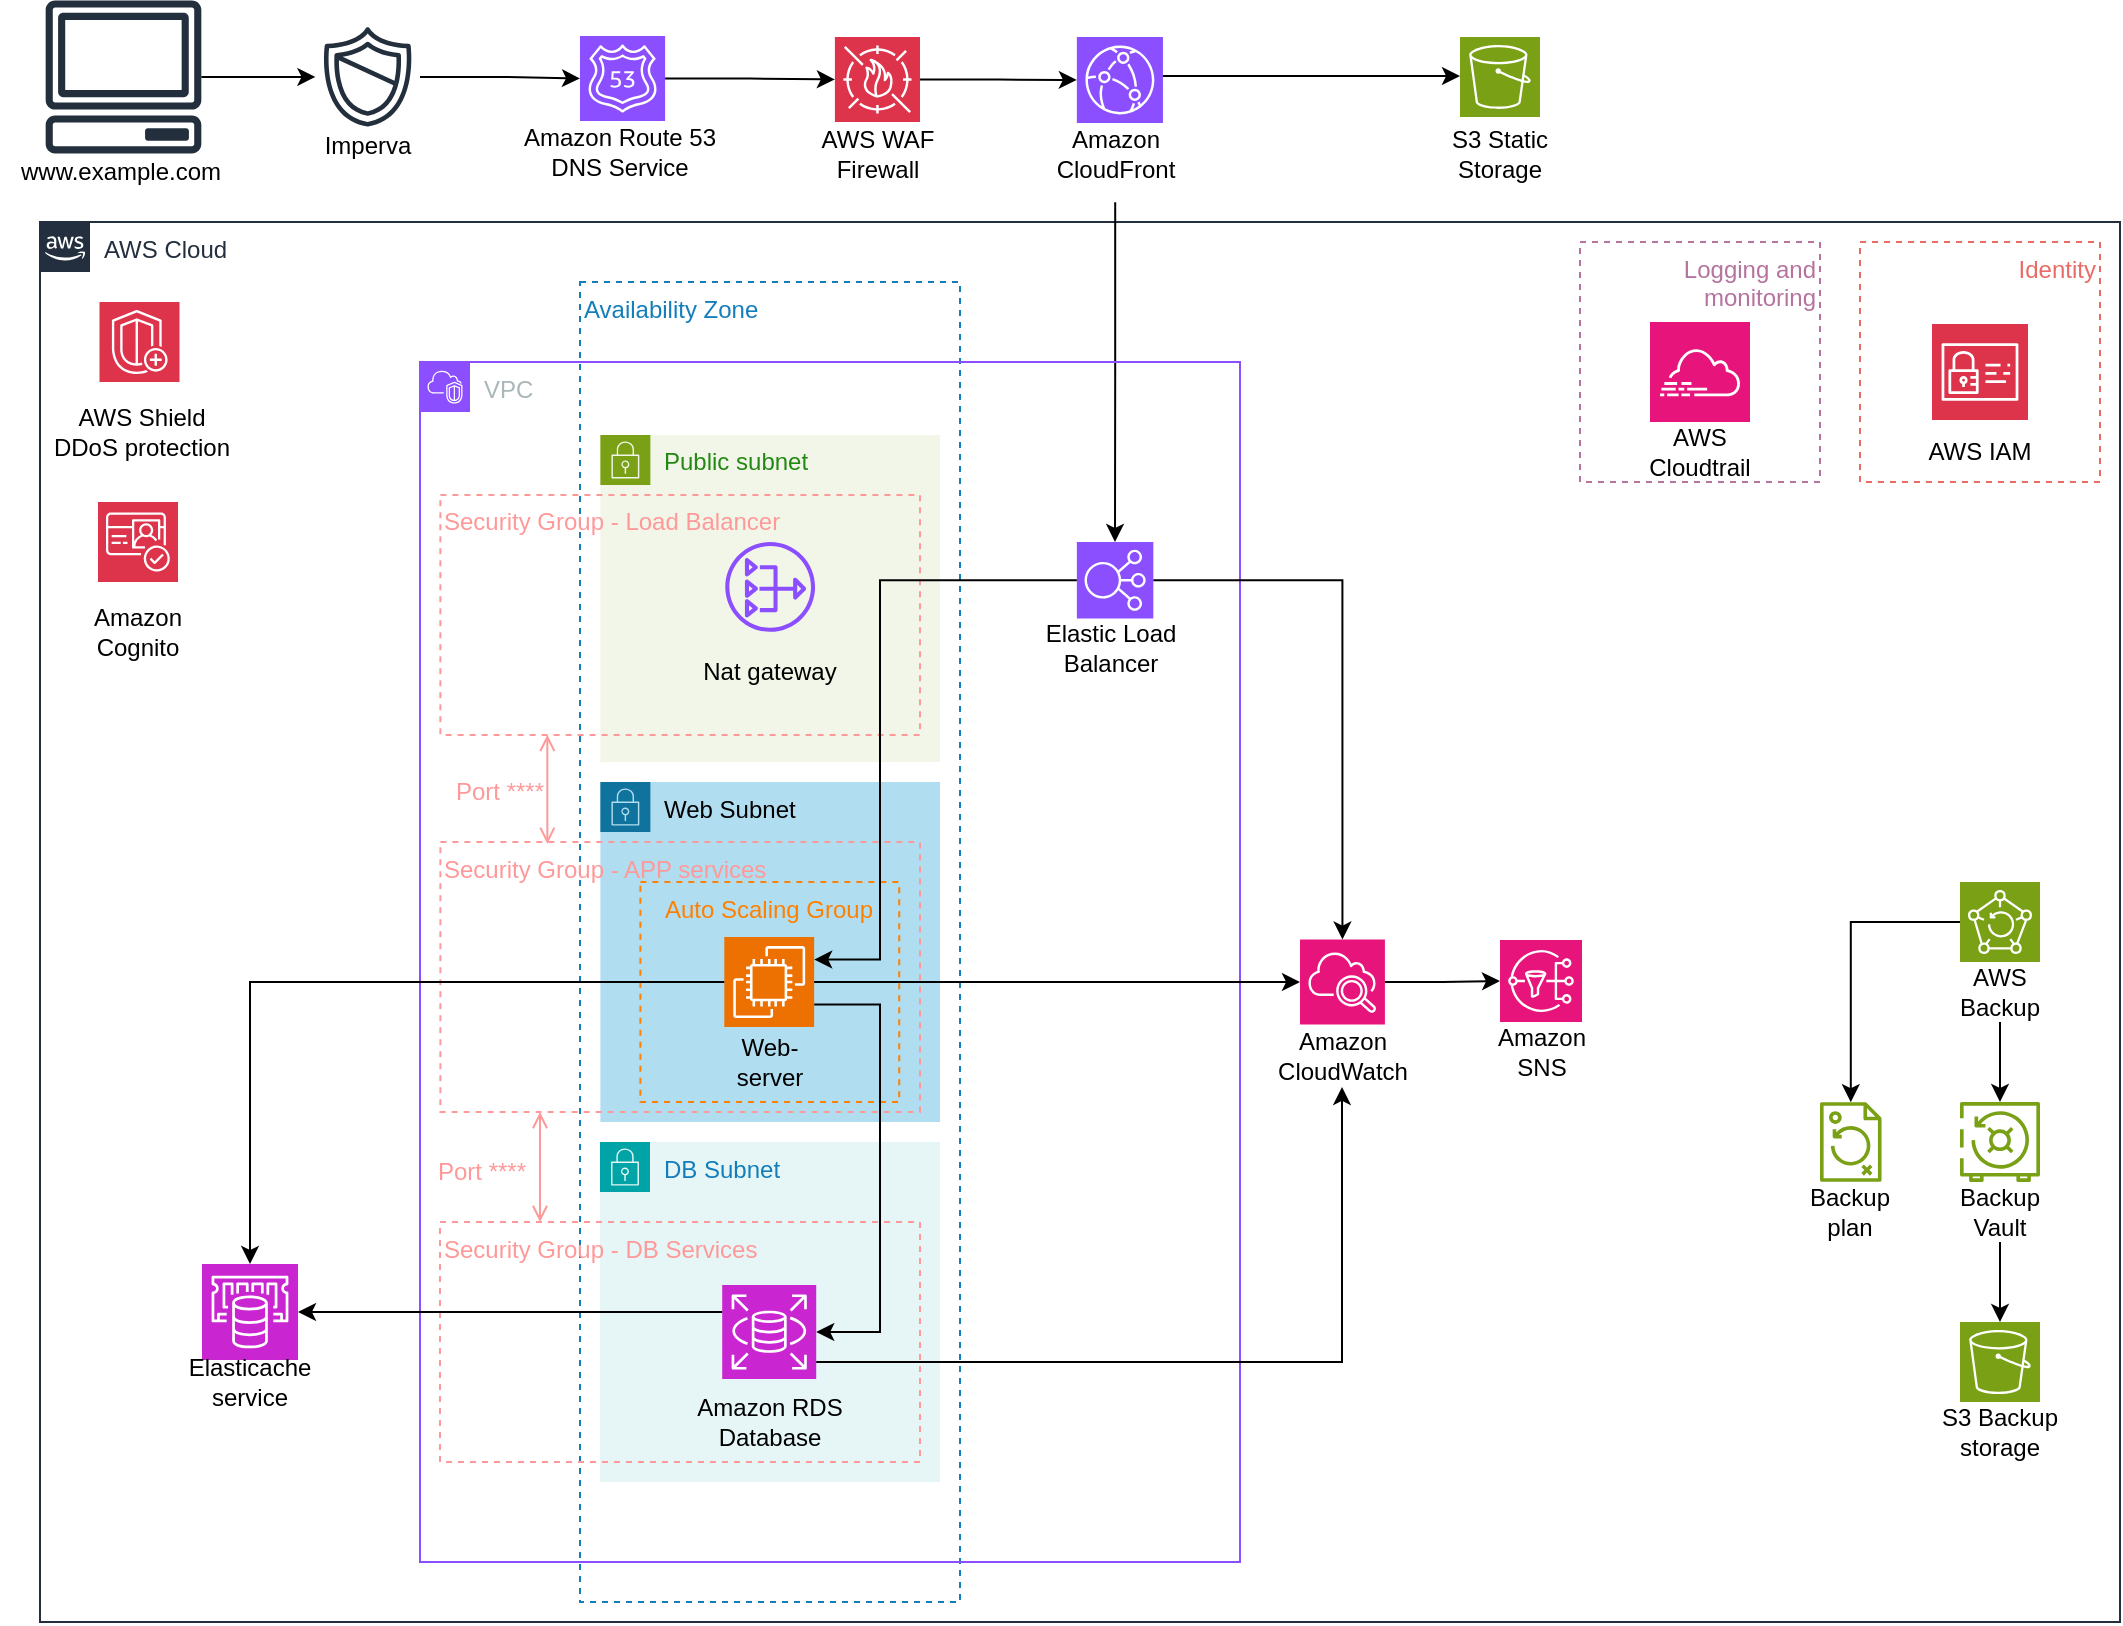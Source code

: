 <mxfile version="24.7.6">
  <diagram id="Ht1M8jgEwFfnCIfOTk4-" name="Page-1">
    <mxGraphModel dx="1207" dy="718" grid="1" gridSize="10" guides="1" tooltips="1" connect="1" arrows="1" fold="1" page="1" pageScale="1" pageWidth="1169" pageHeight="827" math="0" shadow="0">
      <root>
        <mxCell id="0" />
        <mxCell id="1" parent="0" />
        <mxCell id="hU0i-UHhHBunBTIwxAAJ-88" value="Availability Zone" style="fillColor=none;strokeColor=#147EBA;dashed=1;verticalAlign=top;fontStyle=0;fontColor=#147EBA;whiteSpace=wrap;html=1;align=left;" parent="1" vertex="1">
          <mxGeometry x="310" y="150" width="190" height="660" as="geometry" />
        </mxCell>
        <mxCell id="hU0i-UHhHBunBTIwxAAJ-99" value="DB Subnet" style="points=[[0,0],[0.25,0],[0.5,0],[0.75,0],[1,0],[1,0.25],[1,0.5],[1,0.75],[1,1],[0.75,1],[0.5,1],[0.25,1],[0,1],[0,0.75],[0,0.5],[0,0.25]];outlineConnect=0;gradientColor=none;html=1;whiteSpace=wrap;fontSize=12;fontStyle=0;container=1;pointerEvents=0;collapsible=0;recursiveResize=0;shape=mxgraph.aws4.group;grIcon=mxgraph.aws4.group_security_group;grStroke=0;strokeColor=#00A4A6;fillColor=#E6F6F7;verticalAlign=top;align=left;spacingLeft=30;fontColor=#147EBA;dashed=0;" parent="1" vertex="1">
          <mxGeometry x="320" y="580" width="170" height="170" as="geometry" />
        </mxCell>
        <mxCell id="hU0i-UHhHBunBTIwxAAJ-135" value="&lt;font color=&quot;#ff9999&quot;&gt;Security Group - DB Services&lt;/font&gt;" style="fillColor=none;strokeColor=#FF9999;dashed=1;verticalAlign=top;fontStyle=0;fontColor=#5A6C86;whiteSpace=wrap;html=1;align=left;" parent="hU0i-UHhHBunBTIwxAAJ-99" vertex="1">
          <mxGeometry x="-80" y="40" width="240" height="120" as="geometry" />
        </mxCell>
        <mxCell id="hU0i-UHhHBunBTIwxAAJ-100" value="" style="sketch=0;points=[[0,0,0],[0.25,0,0],[0.5,0,0],[0.75,0,0],[1,0,0],[0,1,0],[0.25,1,0],[0.5,1,0],[0.75,1,0],[1,1,0],[0,0.25,0],[0,0.5,0],[0,0.75,0],[1,0.25,0],[1,0.5,0],[1,0.75,0]];outlineConnect=0;fontColor=#232F3E;fillColor=#C925D1;strokeColor=#ffffff;dashed=0;verticalLabelPosition=bottom;verticalAlign=top;align=center;html=1;fontSize=12;fontStyle=0;aspect=fixed;shape=mxgraph.aws4.resourceIcon;resIcon=mxgraph.aws4.rds;" parent="hU0i-UHhHBunBTIwxAAJ-99" vertex="1">
          <mxGeometry x="61.11" y="71.5" width="47" height="47" as="geometry" />
        </mxCell>
        <mxCell id="hU0i-UHhHBunBTIwxAAJ-102" value="Amazon RDS Database" style="text;strokeColor=none;align=center;fillColor=none;html=1;verticalAlign=middle;whiteSpace=wrap;rounded=0;" parent="hU0i-UHhHBunBTIwxAAJ-99" vertex="1">
          <mxGeometry x="35.0" y="120" width="100" height="40" as="geometry" />
        </mxCell>
        <mxCell id="hU0i-UHhHBunBTIwxAAJ-21" value="Web Subnet" style="points=[[0,0],[0.25,0],[0.5,0],[0.75,0],[1,0],[1,0.25],[1,0.5],[1,0.75],[1,1],[0.75,1],[0.5,1],[0.25,1],[0,1],[0,0.75],[0,0.5],[0,0.25]];outlineConnect=0;html=1;whiteSpace=wrap;fontSize=12;fontStyle=0;container=1;pointerEvents=0;collapsible=0;recursiveResize=0;shape=mxgraph.aws4.group;grIcon=mxgraph.aws4.group_security_group;grStroke=0;strokeColor=#10739e;fillColor=#b1ddf0;verticalAlign=top;align=left;spacingLeft=30;dashed=0;" parent="1" vertex="1">
          <mxGeometry x="320.19" y="400" width="169.81" height="170" as="geometry" />
        </mxCell>
        <mxCell id="hU0i-UHhHBunBTIwxAAJ-133" value="&lt;font color=&quot;#ff9999&quot;&gt;Security Group - APP services&lt;/font&gt;" style="fillColor=none;strokeColor=#FF9999;dashed=1;verticalAlign=top;fontStyle=0;fontColor=#5A6C86;whiteSpace=wrap;html=1;align=left;" parent="hU0i-UHhHBunBTIwxAAJ-21" vertex="1">
          <mxGeometry x="-80" y="30" width="239.81" height="135" as="geometry" />
        </mxCell>
        <mxCell id="hU0i-UHhHBunBTIwxAAJ-132" value="&lt;font color=&quot;#ff8000&quot;&gt;Auto Scaling Group&lt;/font&gt;" style="fillColor=none;strokeColor=#FF8000;dashed=1;verticalAlign=top;fontStyle=0;fontColor=#5A6C86;whiteSpace=wrap;html=1;" parent="hU0i-UHhHBunBTIwxAAJ-21" vertex="1">
          <mxGeometry x="20" y="50" width="129.42" height="110" as="geometry" />
        </mxCell>
        <mxCell id="hU0i-UHhHBunBTIwxAAJ-14" value="Web-server" style="text;strokeColor=none;align=center;fillColor=none;html=1;verticalAlign=middle;whiteSpace=wrap;rounded=0;" parent="hU0i-UHhHBunBTIwxAAJ-21" vertex="1">
          <mxGeometry x="54.91" y="130" width="60" height="20" as="geometry" />
        </mxCell>
        <mxCell id="UEzPUAAOIrF-is8g5C7q-74" value="AWS Cloud" style="points=[[0,0],[0.25,0],[0.5,0],[0.75,0],[1,0],[1,0.25],[1,0.5],[1,0.75],[1,1],[0.75,1],[0.5,1],[0.25,1],[0,1],[0,0.75],[0,0.5],[0,0.25]];outlineConnect=0;gradientColor=none;html=1;whiteSpace=wrap;fontSize=12;fontStyle=0;shape=mxgraph.aws4.group;grIcon=mxgraph.aws4.group_aws_cloud_alt;strokeColor=#232F3E;fillColor=none;verticalAlign=top;align=left;spacingLeft=30;fontColor=#232F3E;dashed=0;labelBackgroundColor=#ffffff;container=0;pointerEvents=0;collapsible=0;recursiveResize=0;" parent="1" vertex="1">
          <mxGeometry x="40" y="120" width="1040" height="700" as="geometry" />
        </mxCell>
        <mxCell id="hU0i-UHhHBunBTIwxAAJ-33" value="" style="edgeStyle=orthogonalEdgeStyle;rounded=0;orthogonalLoop=1;jettySize=auto;html=1;" parent="1" source="hU0i-UHhHBunBTIwxAAJ-27" target="wq3n0bG52reypuoghg2r-1" edge="1">
          <mxGeometry relative="1" as="geometry" />
        </mxCell>
        <mxCell id="hU0i-UHhHBunBTIwxAAJ-27" value="" style="sketch=0;outlineConnect=0;fontColor=#232F3E;gradientColor=none;fillColor=#232F3D;strokeColor=none;dashed=0;verticalLabelPosition=bottom;verticalAlign=top;align=center;html=1;fontSize=12;fontStyle=0;aspect=fixed;pointerEvents=1;shape=mxgraph.aws4.client;" parent="1" vertex="1">
          <mxGeometry x="42.5" y="9.21" width="78.5" height="76.49" as="geometry" />
        </mxCell>
        <mxCell id="hU0i-UHhHBunBTIwxAAJ-28" value="www.example.com" style="text;strokeColor=none;align=center;fillColor=none;html=1;verticalAlign=middle;whiteSpace=wrap;rounded=0;" parent="1" vertex="1">
          <mxGeometry x="20" y="80.18" width="121" height="30" as="geometry" />
        </mxCell>
        <mxCell id="hU0i-UHhHBunBTIwxAAJ-32" value="" style="sketch=0;points=[[0,0,0],[0.25,0,0],[0.5,0,0],[0.75,0,0],[1,0,0],[0,1,0],[0.25,1,0],[0.5,1,0],[0.75,1,0],[1,1,0],[0,0.25,0],[0,0.5,0],[0,0.75,0],[1,0.25,0],[1,0.5,0],[1,0.75,0]];outlineConnect=0;fontColor=#232F3E;fillColor=#8C4FFF;strokeColor=#ffffff;dashed=0;verticalLabelPosition=bottom;verticalAlign=top;align=center;html=1;fontSize=12;fontStyle=0;aspect=fixed;shape=mxgraph.aws4.resourceIcon;resIcon=mxgraph.aws4.route_53;" parent="1" vertex="1">
          <mxGeometry x="310" y="26.97" width="42.55" height="42.55" as="geometry" />
        </mxCell>
        <mxCell id="hU0i-UHhHBunBTIwxAAJ-34" value="Amazon Route 53&lt;div&gt;DNS Service&lt;/div&gt;" style="text;strokeColor=none;align=center;fillColor=none;html=1;verticalAlign=middle;whiteSpace=wrap;rounded=0;" parent="1" vertex="1">
          <mxGeometry x="280" y="70" width="100" height="30" as="geometry" />
        </mxCell>
        <mxCell id="hU0i-UHhHBunBTIwxAAJ-50" value="" style="sketch=0;points=[[0,0,0],[0.25,0,0],[0.5,0,0],[0.75,0,0],[1,0,0],[0,1,0],[0.25,1,0],[0.5,1,0],[0.75,1,0],[1,1,0],[0,0.25,0],[0,0.5,0],[0,0.75,0],[1,0.25,0],[1,0.5,0],[1,0.75,0]];outlineConnect=0;fontColor=#232F3E;fillColor=#DD344C;strokeColor=#ffffff;dashed=0;verticalLabelPosition=bottom;verticalAlign=top;align=center;html=1;fontSize=12;fontStyle=0;aspect=fixed;shape=mxgraph.aws4.resourceIcon;resIcon=mxgraph.aws4.waf;" parent="1" vertex="1">
          <mxGeometry x="437.45" y="27.45" width="42.55" height="42.55" as="geometry" />
        </mxCell>
        <mxCell id="hU0i-UHhHBunBTIwxAAJ-51" value="" style="sketch=0;points=[[0,0,0],[0.25,0,0],[0.5,0,0],[0.75,0,0],[1,0,0],[0,1,0],[0.25,1,0],[0.5,1,0],[0.75,1,0],[1,1,0],[0,0.25,0],[0,0.5,0],[0,0.75,0],[1,0.25,0],[1,0.5,0],[1,0.75,0]];outlineConnect=0;fontColor=#232F3E;fillColor=#8C4FFF;strokeColor=#ffffff;dashed=0;verticalLabelPosition=bottom;verticalAlign=top;align=center;html=1;fontSize=12;fontStyle=0;aspect=fixed;shape=mxgraph.aws4.resourceIcon;resIcon=mxgraph.aws4.cloudfront;" parent="1" vertex="1">
          <mxGeometry x="558.43" y="27.45" width="43.05" height="43.05" as="geometry" />
        </mxCell>
        <mxCell id="hU0i-UHhHBunBTIwxAAJ-52" value="AWS WAF Firewall" style="text;strokeColor=none;align=center;fillColor=none;html=1;verticalAlign=middle;whiteSpace=wrap;rounded=0;" parent="1" vertex="1">
          <mxGeometry x="428.73" y="71" width="60" height="29" as="geometry" />
        </mxCell>
        <mxCell id="hU0i-UHhHBunBTIwxAAJ-97" style="edgeStyle=orthogonalEdgeStyle;rounded=0;orthogonalLoop=1;jettySize=auto;html=1;" parent="1" source="hU0i-UHhHBunBTIwxAAJ-57" target="hU0i-UHhHBunBTIwxAAJ-40" edge="1">
          <mxGeometry relative="1" as="geometry" />
        </mxCell>
        <mxCell id="hU0i-UHhHBunBTIwxAAJ-57" value="Amazon CloudFront" style="text;strokeColor=none;align=center;fillColor=none;html=1;verticalAlign=middle;whiteSpace=wrap;rounded=0;" parent="1" vertex="1">
          <mxGeometry x="537.55" y="60.83" width="80" height="49.35" as="geometry" />
        </mxCell>
        <mxCell id="hU0i-UHhHBunBTIwxAAJ-83" style="edgeStyle=orthogonalEdgeStyle;rounded=0;orthogonalLoop=1;jettySize=auto;html=1;entryX=0;entryY=0.5;entryDx=0;entryDy=0;entryPerimeter=0;" parent="1" source="hU0i-UHhHBunBTIwxAAJ-50" target="hU0i-UHhHBunBTIwxAAJ-51" edge="1">
          <mxGeometry relative="1" as="geometry" />
        </mxCell>
        <mxCell id="hU0i-UHhHBunBTIwxAAJ-36" value="" style="sketch=0;points=[[0,0,0],[0.25,0,0],[0.5,0,0],[0.75,0,0],[1,0,0],[0,1,0],[0.25,1,0],[0.5,1,0],[0.75,1,0],[1,1,0],[0,0.25,0],[0,0.5,0],[0,0.75,0],[1,0.25,0],[1,0.5,0],[1,0.75,0]];outlineConnect=0;fontColor=#232F3E;fillColor=#DD344C;strokeColor=#ffffff;dashed=0;verticalLabelPosition=bottom;verticalAlign=top;align=center;html=1;fontSize=12;fontStyle=0;aspect=fixed;shape=mxgraph.aws4.resourceIcon;resIcon=mxgraph.aws4.shield;" parent="1" vertex="1">
          <mxGeometry x="69.75" y="160" width="40" height="40" as="geometry" />
        </mxCell>
        <mxCell id="hU0i-UHhHBunBTIwxAAJ-37" value="AWS Shield&lt;div&gt;DDoS protection&lt;/div&gt;" style="text;strokeColor=none;align=center;fillColor=none;html=1;verticalAlign=middle;whiteSpace=wrap;rounded=0;" parent="1" vertex="1">
          <mxGeometry x="40" y="210" width="102" height="30" as="geometry" />
        </mxCell>
        <mxCell id="hU0i-UHhHBunBTIwxAAJ-76" value="" style="sketch=0;points=[[0,0,0],[0.25,0,0],[0.5,0,0],[0.75,0,0],[1,0,0],[0,1,0],[0.25,1,0],[0.5,1,0],[0.75,1,0],[1,1,0],[0,0.25,0],[0,0.5,0],[0,0.75,0],[1,0.25,0],[1,0.5,0],[1,0.75,0]];outlineConnect=0;fontColor=#232F3E;fillColor=#7AA116;strokeColor=#ffffff;dashed=0;verticalLabelPosition=bottom;verticalAlign=top;align=center;html=1;fontSize=12;fontStyle=0;aspect=fixed;shape=mxgraph.aws4.resourceIcon;resIcon=mxgraph.aws4.s3;" parent="1" vertex="1">
          <mxGeometry x="1000" y="670" width="40" height="40" as="geometry" />
        </mxCell>
        <mxCell id="hU0i-UHhHBunBTIwxAAJ-77" value="" style="sketch=0;points=[[0,0,0],[0.25,0,0],[0.5,0,0],[0.75,0,0],[1,0,0],[0,1,0],[0.25,1,0],[0.5,1,0],[0.75,1,0],[1,1,0],[0,0.25,0],[0,0.5,0],[0,0.75,0],[1,0.25,0],[1,0.5,0],[1,0.75,0]];outlineConnect=0;fontColor=#232F3E;fillColor=#7AA116;strokeColor=#ffffff;dashed=0;verticalLabelPosition=bottom;verticalAlign=top;align=center;html=1;fontSize=12;fontStyle=0;aspect=fixed;shape=mxgraph.aws4.resourceIcon;resIcon=mxgraph.aws4.s3;" parent="1" vertex="1">
          <mxGeometry x="750" y="27.45" width="40" height="40" as="geometry" />
        </mxCell>
        <mxCell id="hU0i-UHhHBunBTIwxAAJ-71" value="VPC" style="points=[[0,0],[0.25,0],[0.5,0],[0.75,0],[1,0],[1,0.25],[1,0.5],[1,0.75],[1,1],[0.75,1],[0.5,1],[0.25,1],[0,1],[0,0.75],[0,0.5],[0,0.25]];outlineConnect=0;gradientColor=none;html=1;whiteSpace=wrap;fontSize=12;fontStyle=0;container=0;pointerEvents=0;collapsible=0;recursiveResize=0;shape=mxgraph.aws4.group;grIcon=mxgraph.aws4.group_vpc2;strokeColor=#8C4FFF;fillColor=none;verticalAlign=top;align=left;spacingLeft=30;fontColor=#AAB7B8;dashed=0;" parent="1" vertex="1">
          <mxGeometry x="230" y="190" width="410" height="600" as="geometry" />
        </mxCell>
        <mxCell id="hU0i-UHhHBunBTIwxAAJ-38" value="Public subnet" style="points=[[0,0],[0.25,0],[0.5,0],[0.75,0],[1,0],[1,0.25],[1,0.5],[1,0.75],[1,1],[0.75,1],[0.5,1],[0.25,1],[0,1],[0,0.75],[0,0.5],[0,0.25]];outlineConnect=0;gradientColor=none;html=1;whiteSpace=wrap;fontSize=12;fontStyle=0;container=1;pointerEvents=0;collapsible=0;recursiveResize=0;shape=mxgraph.aws4.group;grIcon=mxgraph.aws4.group_security_group;grStroke=0;strokeColor=#7AA116;fillColor=#F2F6E8;verticalAlign=top;align=left;spacingLeft=30;fontColor=#248814;dashed=0;" parent="1" vertex="1">
          <mxGeometry x="320.19" y="226.48" width="169.81" height="163.52" as="geometry" />
        </mxCell>
        <mxCell id="hU0i-UHhHBunBTIwxAAJ-44" value="" style="sketch=0;outlineConnect=0;fontColor=#232F3E;gradientColor=none;fillColor=#8C4FFF;strokeColor=none;dashed=0;verticalLabelPosition=bottom;verticalAlign=top;align=center;html=1;fontSize=12;fontStyle=0;aspect=fixed;pointerEvents=1;shape=mxgraph.aws4.nat_gateway;" parent="hU0i-UHhHBunBTIwxAAJ-38" vertex="1">
          <mxGeometry x="62.45" y="53.52" width="44.9" height="44.9" as="geometry" />
        </mxCell>
        <mxCell id="hU0i-UHhHBunBTIwxAAJ-48" value="Nat gateway" style="text;strokeColor=none;align=center;fillColor=none;html=1;verticalAlign=middle;whiteSpace=wrap;rounded=0;" parent="hU0i-UHhHBunBTIwxAAJ-38" vertex="1">
          <mxGeometry x="44.9" y="103.52" width="80" height="30" as="geometry" />
        </mxCell>
        <mxCell id="hU0i-UHhHBunBTIwxAAJ-130" value="&lt;font color=&quot;#ff9999&quot;&gt;Security Group - Load Balancer&lt;/font&gt;" style="fillColor=none;strokeColor=#FF9999;dashed=1;verticalAlign=top;fontStyle=0;fontColor=#5A6C86;whiteSpace=wrap;html=1;align=left;" parent="hU0i-UHhHBunBTIwxAAJ-38" vertex="1">
          <mxGeometry x="-80" y="30" width="239.81" height="120" as="geometry" />
        </mxCell>
        <mxCell id="hU0i-UHhHBunBTIwxAAJ-40" value="" style="sketch=0;points=[[0,0,0],[0.25,0,0],[0.5,0,0],[0.75,0,0],[1,0,0],[0,1,0],[0.25,1,0],[0.5,1,0],[0.75,1,0],[1,1,0],[0,0.25,0],[0,0.5,0],[0,0.75,0],[1,0.25,0],[1,0.5,0],[1,0.75,0]];outlineConnect=0;fontColor=#232F3E;fillColor=#8C4FFF;strokeColor=#ffffff;dashed=0;verticalLabelPosition=bottom;verticalAlign=top;align=center;html=1;fontSize=12;fontStyle=0;aspect=fixed;shape=mxgraph.aws4.resourceIcon;resIcon=mxgraph.aws4.elastic_load_balancing;" parent="1" vertex="1">
          <mxGeometry x="558.43" y="280" width="38.24" height="38.24" as="geometry" />
        </mxCell>
        <mxCell id="hU0i-UHhHBunBTIwxAAJ-41" value="Elastic Load Balancer" style="text;strokeColor=none;align=center;fillColor=none;html=1;verticalAlign=middle;whiteSpace=wrap;rounded=0;" parent="1" vertex="1">
          <mxGeometry x="537.55" y="318.24" width="75" height="30" as="geometry" />
        </mxCell>
        <mxCell id="hU0i-UHhHBunBTIwxAAJ-91" value="S3 Static Storage" style="text;strokeColor=none;align=center;fillColor=none;html=1;verticalAlign=middle;whiteSpace=wrap;rounded=0;" parent="1" vertex="1">
          <mxGeometry x="740" y="71" width="60" height="30" as="geometry" />
        </mxCell>
        <mxCell id="hU0i-UHhHBunBTIwxAAJ-92" value="S3 Backup storage" style="text;strokeColor=none;align=center;fillColor=none;html=1;verticalAlign=middle;whiteSpace=wrap;rounded=0;" parent="1" vertex="1">
          <mxGeometry x="980" y="710" width="80" height="30" as="geometry" />
        </mxCell>
        <mxCell id="hU0i-UHhHBunBTIwxAAJ-158" style="edgeStyle=orthogonalEdgeStyle;rounded=0;orthogonalLoop=1;jettySize=auto;html=1;" parent="1" source="hU0i-UHhHBunBTIwxAAJ-4" target="hU0i-UHhHBunBTIwxAAJ-156" edge="1">
          <mxGeometry relative="1" as="geometry" />
        </mxCell>
        <mxCell id="hU0i-UHhHBunBTIwxAAJ-4" value="" style="sketch=0;points=[[0,0,0],[0.25,0,0],[0.5,0,0],[0.75,0,0],[1,0,0],[0,1,0],[0.25,1,0],[0.5,1,0],[0.75,1,0],[1,1,0],[0,0.25,0],[0,0.5,0],[0,0.75,0],[1,0.25,0],[1,0.5,0],[1,0.75,0]];outlineConnect=0;fontColor=#232F3E;fillColor=#7AA116;strokeColor=#ffffff;dashed=0;verticalLabelPosition=bottom;verticalAlign=top;align=center;html=1;fontSize=12;fontStyle=0;aspect=fixed;shape=mxgraph.aws4.resourceIcon;resIcon=mxgraph.aws4.backup;" parent="1" vertex="1">
          <mxGeometry x="1000" y="450" width="40" height="40" as="geometry" />
        </mxCell>
        <mxCell id="hU0i-UHhHBunBTIwxAAJ-5" value="" style="sketch=0;outlineConnect=0;fontColor=#232F3E;gradientColor=none;fillColor=#7AA116;strokeColor=none;dashed=0;verticalLabelPosition=bottom;verticalAlign=top;align=center;html=1;fontSize=12;fontStyle=0;aspect=fixed;pointerEvents=1;shape=mxgraph.aws4.backup_vault;" parent="1" vertex="1">
          <mxGeometry x="1000" y="560" width="40" height="40" as="geometry" />
        </mxCell>
        <mxCell id="hU0i-UHhHBunBTIwxAAJ-101" style="edgeStyle=orthogonalEdgeStyle;rounded=0;orthogonalLoop=1;jettySize=auto;html=1;entryX=1;entryY=0.25;entryDx=0;entryDy=0;entryPerimeter=0;" parent="1" source="hU0i-UHhHBunBTIwxAAJ-40" target="hU0i-UHhHBunBTIwxAAJ-13" edge="1">
          <mxGeometry relative="1" as="geometry">
            <mxPoint x="428" y="503" as="targetPoint" />
            <Array as="points">
              <mxPoint x="460" y="299" />
              <mxPoint x="460" y="489" />
            </Array>
          </mxGeometry>
        </mxCell>
        <mxCell id="hU0i-UHhHBunBTIwxAAJ-104" value="" style="sketch=0;points=[[0,0,0],[0.25,0,0],[0.5,0,0],[0.75,0,0],[1,0,0],[0,1,0],[0.25,1,0],[0.5,1,0],[0.75,1,0],[1,1,0],[0,0.25,0],[0,0.5,0],[0,0.75,0],[1,0.25,0],[1,0.5,0],[1,0.75,0]];outlineConnect=0;fontColor=#232F3E;fillColor=#C925D1;strokeColor=#ffffff;dashed=0;verticalLabelPosition=bottom;verticalAlign=top;align=center;html=1;fontSize=12;fontStyle=0;aspect=fixed;shape=mxgraph.aws4.resourceIcon;resIcon=mxgraph.aws4.elasticache;" parent="1" vertex="1">
          <mxGeometry x="121" y="641" width="48" height="48" as="geometry" />
        </mxCell>
        <mxCell id="hU0i-UHhHBunBTIwxAAJ-105" value="Elasticache service" style="text;strokeColor=none;align=center;fillColor=none;html=1;verticalAlign=middle;whiteSpace=wrap;rounded=0;" parent="1" vertex="1">
          <mxGeometry x="100" y="685" width="90" height="30" as="geometry" />
        </mxCell>
        <mxCell id="hU0i-UHhHBunBTIwxAAJ-110" style="edgeStyle=orthogonalEdgeStyle;rounded=0;orthogonalLoop=1;jettySize=auto;html=1;entryX=1;entryY=0.5;entryDx=0;entryDy=0;entryPerimeter=0;exitX=1;exitY=0.75;exitDx=0;exitDy=0;exitPerimeter=0;" parent="1" source="hU0i-UHhHBunBTIwxAAJ-13" target="hU0i-UHhHBunBTIwxAAJ-100" edge="1">
          <mxGeometry relative="1" as="geometry">
            <Array as="points">
              <mxPoint x="460" y="511" />
              <mxPoint x="460" y="675" />
            </Array>
          </mxGeometry>
        </mxCell>
        <mxCell id="hU0i-UHhHBunBTIwxAAJ-111" value="&lt;font color=&quot;#ea6b66&quot;&gt;Identity&lt;/font&gt;" style="fillColor=none;strokeColor=#EA6B66;dashed=1;verticalAlign=top;fontStyle=0;fontColor=#5A6C86;whiteSpace=wrap;html=1;align=right;" parent="1" vertex="1">
          <mxGeometry x="950" y="130" width="120" height="120" as="geometry" />
        </mxCell>
        <mxCell id="hU0i-UHhHBunBTIwxAAJ-112" value="" style="sketch=0;points=[[0,0,0],[0.25,0,0],[0.5,0,0],[0.75,0,0],[1,0,0],[0,1,0],[0.25,1,0],[0.5,1,0],[0.75,1,0],[1,1,0],[0,0.25,0],[0,0.5,0],[0,0.75,0],[1,0.25,0],[1,0.5,0],[1,0.75,0]];outlineConnect=0;fontColor=#232F3E;fillColor=#DD344C;strokeColor=#ffffff;dashed=0;verticalLabelPosition=bottom;verticalAlign=top;align=center;html=1;fontSize=12;fontStyle=0;aspect=fixed;shape=mxgraph.aws4.resourceIcon;resIcon=mxgraph.aws4.identity_and_access_management;" parent="1" vertex="1">
          <mxGeometry x="986" y="171" width="48" height="48" as="geometry" />
        </mxCell>
        <mxCell id="hU0i-UHhHBunBTIwxAAJ-114" value="AWS IAM" style="text;strokeColor=none;align=center;fillColor=none;html=1;verticalAlign=middle;whiteSpace=wrap;rounded=0;" parent="1" vertex="1">
          <mxGeometry x="980" y="220" width="60" height="30" as="geometry" />
        </mxCell>
        <mxCell id="hU0i-UHhHBunBTIwxAAJ-118" style="edgeStyle=orthogonalEdgeStyle;rounded=0;orthogonalLoop=1;jettySize=auto;html=1;" parent="1" source="hU0i-UHhHBunBTIwxAAJ-116" target="hU0i-UHhHBunBTIwxAAJ-5" edge="1">
          <mxGeometry relative="1" as="geometry" />
        </mxCell>
        <mxCell id="hU0i-UHhHBunBTIwxAAJ-116" value="AWS Backup" style="text;strokeColor=none;align=center;fillColor=none;html=1;verticalAlign=middle;whiteSpace=wrap;rounded=0;" parent="1" vertex="1">
          <mxGeometry x="990" y="490" width="60" height="30" as="geometry" />
        </mxCell>
        <mxCell id="hU0i-UHhHBunBTIwxAAJ-117" value="Backup Vault" style="text;strokeColor=none;align=center;fillColor=none;html=1;verticalAlign=middle;whiteSpace=wrap;rounded=0;" parent="1" vertex="1">
          <mxGeometry x="990" y="600" width="60" height="30" as="geometry" />
        </mxCell>
        <mxCell id="hU0i-UHhHBunBTIwxAAJ-119" style="edgeStyle=orthogonalEdgeStyle;rounded=0;orthogonalLoop=1;jettySize=auto;html=1;entryX=0.5;entryY=0;entryDx=0;entryDy=0;entryPerimeter=0;" parent="1" source="hU0i-UHhHBunBTIwxAAJ-117" target="hU0i-UHhHBunBTIwxAAJ-76" edge="1">
          <mxGeometry relative="1" as="geometry" />
        </mxCell>
        <mxCell id="hU0i-UHhHBunBTIwxAAJ-120" value="&lt;font color=&quot;#b5739d&quot;&gt;Logging and monitoring&lt;/font&gt;" style="fillColor=none;strokeColor=#B5739D;dashed=1;verticalAlign=top;fontStyle=0;fontColor=#5A6C86;whiteSpace=wrap;html=1;align=right;" parent="1" vertex="1">
          <mxGeometry x="810" y="130" width="120" height="120" as="geometry" />
        </mxCell>
        <mxCell id="hU0i-UHhHBunBTIwxAAJ-121" value="" style="sketch=0;points=[[0,0,0],[0.25,0,0],[0.5,0,0],[0.75,0,0],[1,0,0],[0,1,0],[0.25,1,0],[0.5,1,0],[0.75,1,0],[1,1,0],[0,0.25,0],[0,0.5,0],[0,0.75,0],[1,0.25,0],[1,0.5,0],[1,0.75,0]];points=[[0,0,0],[0.25,0,0],[0.5,0,0],[0.75,0,0],[1,0,0],[0,1,0],[0.25,1,0],[0.5,1,0],[0.75,1,0],[1,1,0],[0,0.25,0],[0,0.5,0],[0,0.75,0],[1,0.25,0],[1,0.5,0],[1,0.75,0]];outlineConnect=0;fontColor=#232F3E;fillColor=#E7157B;strokeColor=#ffffff;dashed=0;verticalLabelPosition=bottom;verticalAlign=top;align=center;html=1;fontSize=12;fontStyle=0;aspect=fixed;shape=mxgraph.aws4.resourceIcon;resIcon=mxgraph.aws4.cloudtrail;" parent="1" vertex="1">
          <mxGeometry x="845" y="170" width="50" height="50" as="geometry" />
        </mxCell>
        <mxCell id="hU0i-UHhHBunBTIwxAAJ-122" value="AWS Cloudtrail" style="text;strokeColor=none;align=center;fillColor=none;html=1;verticalAlign=middle;whiteSpace=wrap;rounded=0;" parent="1" vertex="1">
          <mxGeometry x="840" y="220" width="60" height="30" as="geometry" />
        </mxCell>
        <mxCell id="hU0i-UHhHBunBTIwxAAJ-125" value="" style="sketch=0;points=[[0,0,0],[0.25,0,0],[0.5,0,0],[0.75,0,0],[1,0,0],[0,1,0],[0.25,1,0],[0.5,1,0],[0.75,1,0],[1,1,0],[0,0.25,0],[0,0.5,0],[0,0.75,0],[1,0.25,0],[1,0.5,0],[1,0.75,0]];outlineConnect=0;fontColor=#232F3E;fillColor=#DD344C;strokeColor=#ffffff;dashed=0;verticalLabelPosition=bottom;verticalAlign=top;align=center;html=1;fontSize=12;fontStyle=0;aspect=fixed;shape=mxgraph.aws4.resourceIcon;resIcon=mxgraph.aws4.cognito;" parent="1" vertex="1">
          <mxGeometry x="69" y="260" width="40" height="40" as="geometry" />
        </mxCell>
        <mxCell id="hU0i-UHhHBunBTIwxAAJ-126" value="Amazon Cognito" style="text;strokeColor=none;align=center;fillColor=none;html=1;verticalAlign=middle;whiteSpace=wrap;rounded=0;" parent="1" vertex="1">
          <mxGeometry x="59" y="310" width="60" height="30" as="geometry" />
        </mxCell>
        <mxCell id="hU0i-UHhHBunBTIwxAAJ-128" style="edgeStyle=orthogonalEdgeStyle;rounded=0;orthogonalLoop=1;jettySize=auto;html=1;entryX=0;entryY=0.5;entryDx=0;entryDy=0;entryPerimeter=0;" parent="1" source="hU0i-UHhHBunBTIwxAAJ-32" target="hU0i-UHhHBunBTIwxAAJ-50" edge="1">
          <mxGeometry relative="1" as="geometry" />
        </mxCell>
        <mxCell id="hU0i-UHhHBunBTIwxAAJ-13" value="" style="sketch=0;points=[[0,0,0],[0.25,0,0],[0.5,0,0],[0.75,0,0],[1,0,0],[0,1,0],[0.25,1,0],[0.5,1,0],[0.75,1,0],[1,1,0],[0,0.25,0],[0,0.5,0],[0,0.75,0],[1,0.25,0],[1,0.5,0],[1,0.75,0]];outlineConnect=0;fontColor=#232F3E;fillColor=#ED7100;strokeColor=#ffffff;dashed=0;verticalLabelPosition=bottom;verticalAlign=top;align=center;html=1;fontSize=12;fontStyle=0;aspect=fixed;shape=mxgraph.aws4.resourceIcon;resIcon=mxgraph.aws4.ec2;" parent="1" vertex="1">
          <mxGeometry x="382.15" y="477.54" width="44.93" height="44.93" as="geometry" />
        </mxCell>
        <mxCell id="hU0i-UHhHBunBTIwxAAJ-134" style="edgeStyle=orthogonalEdgeStyle;rounded=0;orthogonalLoop=1;jettySize=auto;html=1;entryX=0.5;entryY=0;entryDx=0;entryDy=0;entryPerimeter=0;" parent="1" source="hU0i-UHhHBunBTIwxAAJ-13" target="hU0i-UHhHBunBTIwxAAJ-104" edge="1">
          <mxGeometry relative="1" as="geometry" />
        </mxCell>
        <mxCell id="hU0i-UHhHBunBTIwxAAJ-138" value="" style="edgeStyle=orthogonalEdgeStyle;htmDepartman barl=1;endArrow=open;elbow=vertical;startArrow=open;startFill=0;endFill=0;strokeColor=#FF9999;rounded=0;entryX=0.223;entryY=0.999;entryDx=0;entryDy=0;entryPerimeter=0;exitX=0.223;exitY=0.007;exitDx=0;exitDy=0;exitPerimeter=0;" parent="1" source="hU0i-UHhHBunBTIwxAAJ-133" target="hU0i-UHhHBunBTIwxAAJ-130" edge="1">
          <mxGeometry width="100" relative="1" as="geometry">
            <mxPoint x="276" y="430" as="sourcePoint" />
            <mxPoint x="845" y="630" as="targetPoint" />
          </mxGeometry>
        </mxCell>
        <mxCell id="hU0i-UHhHBunBTIwxAAJ-139" value="" style="edgeStyle=orthogonalEdgeStyle;htmDepartman barl=1;endArrow=open;elbow=vertical;startArrow=open;startFill=0;endFill=0;strokeColor=#FF9999;rounded=0;" parent="1" edge="1">
          <mxGeometry width="100" relative="1" as="geometry">
            <mxPoint x="290" y="620" as="sourcePoint" />
            <mxPoint x="290" y="565" as="targetPoint" />
            <Array as="points">
              <mxPoint x="290" y="600" />
              <mxPoint x="290" y="600" />
            </Array>
          </mxGeometry>
        </mxCell>
        <mxCell id="hU0i-UHhHBunBTIwxAAJ-140" value="&lt;font color=&quot;#ff9999&quot;&gt;Port ****&lt;/font&gt;" style="text;strokeColor=none;align=center;fillColor=none;html=1;verticalAlign=middle;whiteSpace=wrap;rounded=0;" parent="1" vertex="1">
          <mxGeometry x="240" y="390" width="60" height="30" as="geometry" />
        </mxCell>
        <mxCell id="hU0i-UHhHBunBTIwxAAJ-141" value="&lt;font color=&quot;#ff9999&quot;&gt;Port ****&lt;/font&gt;" style="text;strokeColor=none;align=center;fillColor=none;html=1;verticalAlign=middle;whiteSpace=wrap;rounded=0;" parent="1" vertex="1">
          <mxGeometry x="230.75" y="580" width="60" height="30" as="geometry" />
        </mxCell>
        <mxCell id="hU0i-UHhHBunBTIwxAAJ-142" style="edgeStyle=orthogonalEdgeStyle;rounded=0;orthogonalLoop=1;jettySize=auto;html=1;exitX=0.5;exitY=1;exitDx=0;exitDy=0;exitPerimeter=0;" parent="1" edge="1">
          <mxGeometry relative="1" as="geometry">
            <mxPoint x="821.88" y="360" as="sourcePoint" />
            <mxPoint x="821.88" y="360" as="targetPoint" />
          </mxGeometry>
        </mxCell>
        <mxCell id="hU0i-UHhHBunBTIwxAAJ-143" style="edgeStyle=orthogonalEdgeStyle;rounded=0;orthogonalLoop=1;jettySize=auto;html=1;entryX=0;entryY=0.5;entryDx=0;entryDy=0;entryPerimeter=0;" parent="1" source="hU0i-UHhHBunBTIwxAAJ-51" target="hU0i-UHhHBunBTIwxAAJ-77" edge="1">
          <mxGeometry relative="1" as="geometry">
            <Array as="points">
              <mxPoint x="750" y="47" />
              <mxPoint x="750" y="47" />
            </Array>
          </mxGeometry>
        </mxCell>
        <mxCell id="hU0i-UHhHBunBTIwxAAJ-145" value="" style="sketch=0;points=[[0,0,0],[0.25,0,0],[0.5,0,0],[0.75,0,0],[1,0,0],[0,1,0],[0.25,1,0],[0.5,1,0],[0.75,1,0],[1,1,0],[0,0.25,0],[0,0.5,0],[0,0.75,0],[1,0.25,0],[1,0.5,0],[1,0.75,0]];points=[[0,0,0],[0.25,0,0],[0.5,0,0],[0.75,0,0],[1,0,0],[0,1,0],[0.25,1,0],[0.5,1,0],[0.75,1,0],[1,1,0],[0,0.25,0],[0,0.5,0],[0,0.75,0],[1,0.25,0],[1,0.5,0],[1,0.75,0]];outlineConnect=0;fontColor=#232F3E;fillColor=#E7157B;strokeColor=#ffffff;dashed=0;verticalLabelPosition=bottom;verticalAlign=top;align=center;html=1;fontSize=12;fontStyle=0;aspect=fixed;shape=mxgraph.aws4.resourceIcon;resIcon=mxgraph.aws4.cloudwatch_2;" parent="1" vertex="1">
          <mxGeometry x="670" y="478.77" width="42.46" height="42.46" as="geometry" />
        </mxCell>
        <mxCell id="hU0i-UHhHBunBTIwxAAJ-146" value="Amazon CloudWatch" style="text;strokeColor=none;align=center;fillColor=none;html=1;verticalAlign=middle;whiteSpace=wrap;rounded=0;" parent="1" vertex="1">
          <mxGeometry x="651.85" y="522.47" width="78.77" height="30" as="geometry" />
        </mxCell>
        <mxCell id="hU0i-UHhHBunBTIwxAAJ-150" style="edgeStyle=orthogonalEdgeStyle;rounded=0;orthogonalLoop=1;jettySize=auto;html=1;entryX=0;entryY=0.5;entryDx=0;entryDy=0;entryPerimeter=0;" parent="1" source="hU0i-UHhHBunBTIwxAAJ-13" target="hU0i-UHhHBunBTIwxAAJ-145" edge="1">
          <mxGeometry relative="1" as="geometry" />
        </mxCell>
        <mxCell id="hU0i-UHhHBunBTIwxAAJ-151" style="edgeStyle=orthogonalEdgeStyle;rounded=0;orthogonalLoop=1;jettySize=auto;html=1;" parent="1" source="hU0i-UHhHBunBTIwxAAJ-100" target="hU0i-UHhHBunBTIwxAAJ-146" edge="1">
          <mxGeometry relative="1" as="geometry">
            <Array as="points">
              <mxPoint x="691" y="690" />
            </Array>
          </mxGeometry>
        </mxCell>
        <mxCell id="hU0i-UHhHBunBTIwxAAJ-152" style="edgeStyle=orthogonalEdgeStyle;rounded=0;orthogonalLoop=1;jettySize=auto;html=1;entryX=0.5;entryY=0;entryDx=0;entryDy=0;entryPerimeter=0;" parent="1" source="hU0i-UHhHBunBTIwxAAJ-40" target="hU0i-UHhHBunBTIwxAAJ-145" edge="1">
          <mxGeometry relative="1" as="geometry" />
        </mxCell>
        <mxCell id="hU0i-UHhHBunBTIwxAAJ-153" value="" style="sketch=0;points=[[0,0,0],[0.25,0,0],[0.5,0,0],[0.75,0,0],[1,0,0],[0,1,0],[0.25,1,0],[0.5,1,0],[0.75,1,0],[1,1,0],[0,0.25,0],[0,0.5,0],[0,0.75,0],[1,0.25,0],[1,0.5,0],[1,0.75,0]];outlineConnect=0;fontColor=#232F3E;fillColor=#E7157B;strokeColor=#ffffff;dashed=0;verticalLabelPosition=bottom;verticalAlign=top;align=center;html=1;fontSize=12;fontStyle=0;aspect=fixed;shape=mxgraph.aws4.resourceIcon;resIcon=mxgraph.aws4.sns;" parent="1" vertex="1">
          <mxGeometry x="770" y="479" width="41" height="41" as="geometry" />
        </mxCell>
        <mxCell id="hU0i-UHhHBunBTIwxAAJ-154" style="edgeStyle=orthogonalEdgeStyle;rounded=0;orthogonalLoop=1;jettySize=auto;html=1;entryX=0;entryY=0.5;entryDx=0;entryDy=0;entryPerimeter=0;" parent="1" source="hU0i-UHhHBunBTIwxAAJ-145" target="hU0i-UHhHBunBTIwxAAJ-153" edge="1">
          <mxGeometry relative="1" as="geometry" />
        </mxCell>
        <mxCell id="hU0i-UHhHBunBTIwxAAJ-155" value="Amazon SNS" style="text;strokeColor=none;align=center;fillColor=none;html=1;verticalAlign=middle;whiteSpace=wrap;rounded=0;" parent="1" vertex="1">
          <mxGeometry x="760.5" y="520" width="60" height="30" as="geometry" />
        </mxCell>
        <mxCell id="hU0i-UHhHBunBTIwxAAJ-156" value="" style="sketch=0;outlineConnect=0;fontColor=#232F3E;gradientColor=none;fillColor=#7AA116;strokeColor=none;dashed=0;verticalLabelPosition=bottom;verticalAlign=top;align=center;html=1;fontSize=12;fontStyle=0;aspect=fixed;pointerEvents=1;shape=mxgraph.aws4.backup_plan;" parent="1" vertex="1">
          <mxGeometry x="930" y="560" width="30.77" height="40" as="geometry" />
        </mxCell>
        <mxCell id="hU0i-UHhHBunBTIwxAAJ-157" value="Backup plan" style="text;strokeColor=none;align=center;fillColor=none;html=1;verticalAlign=middle;whiteSpace=wrap;rounded=0;" parent="1" vertex="1">
          <mxGeometry x="915.39" y="600" width="60" height="30" as="geometry" />
        </mxCell>
        <mxCell id="hU0i-UHhHBunBTIwxAAJ-159" style="edgeStyle=orthogonalEdgeStyle;rounded=0;orthogonalLoop=1;jettySize=auto;html=1;entryX=1;entryY=0.5;entryDx=0;entryDy=0;entryPerimeter=0;" parent="1" source="hU0i-UHhHBunBTIwxAAJ-100" target="hU0i-UHhHBunBTIwxAAJ-104" edge="1">
          <mxGeometry relative="1" as="geometry">
            <Array as="points">
              <mxPoint x="330" y="665" />
              <mxPoint x="330" y="665" />
            </Array>
          </mxGeometry>
        </mxCell>
        <mxCell id="wq3n0bG52reypuoghg2r-1" value="" style="sketch=0;outlineConnect=0;fontColor=#232F3E;gradientColor=none;fillColor=#232F3D;strokeColor=none;dashed=0;verticalLabelPosition=bottom;verticalAlign=top;align=center;html=1;fontSize=12;fontStyle=0;aspect=fixed;pointerEvents=1;shape=mxgraph.aws4.shield2;" vertex="1" parent="1">
          <mxGeometry x="177.7" y="21.31" width="52.3" height="52.3" as="geometry" />
        </mxCell>
        <mxCell id="wq3n0bG52reypuoghg2r-2" style="edgeStyle=orthogonalEdgeStyle;rounded=0;orthogonalLoop=1;jettySize=auto;html=1;entryX=0;entryY=0.5;entryDx=0;entryDy=0;entryPerimeter=0;" edge="1" parent="1" source="wq3n0bG52reypuoghg2r-1" target="hU0i-UHhHBunBTIwxAAJ-32">
          <mxGeometry relative="1" as="geometry" />
        </mxCell>
        <mxCell id="wq3n0bG52reypuoghg2r-3" value="Imperva" style="text;strokeColor=none;align=center;fillColor=none;html=1;verticalAlign=middle;whiteSpace=wrap;rounded=0;" vertex="1" parent="1">
          <mxGeometry x="173.85" y="67.45" width="60" height="30" as="geometry" />
        </mxCell>
      </root>
    </mxGraphModel>
  </diagram>
</mxfile>
